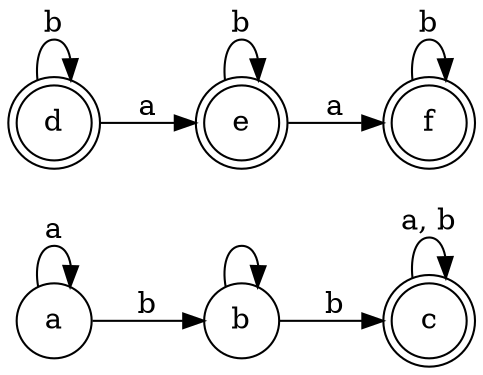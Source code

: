 digraph G {
    rankdir=LR;
  node [shape = doublecircle]; c, d, e, f;
  node [shape = circle];
  a -> b [label = "b"]
  a -> a [label = "a"]
  b -> b [lable = "a"]
  b -> c [label = "b"]
  c -> c [label = "a, b"]
  d -> d [label = "b"]
  d -> e [label = "a"]
  e -> e [label = "b"]
  e -> f [label = "a"]
  f -> f [label = "b"]
  }
